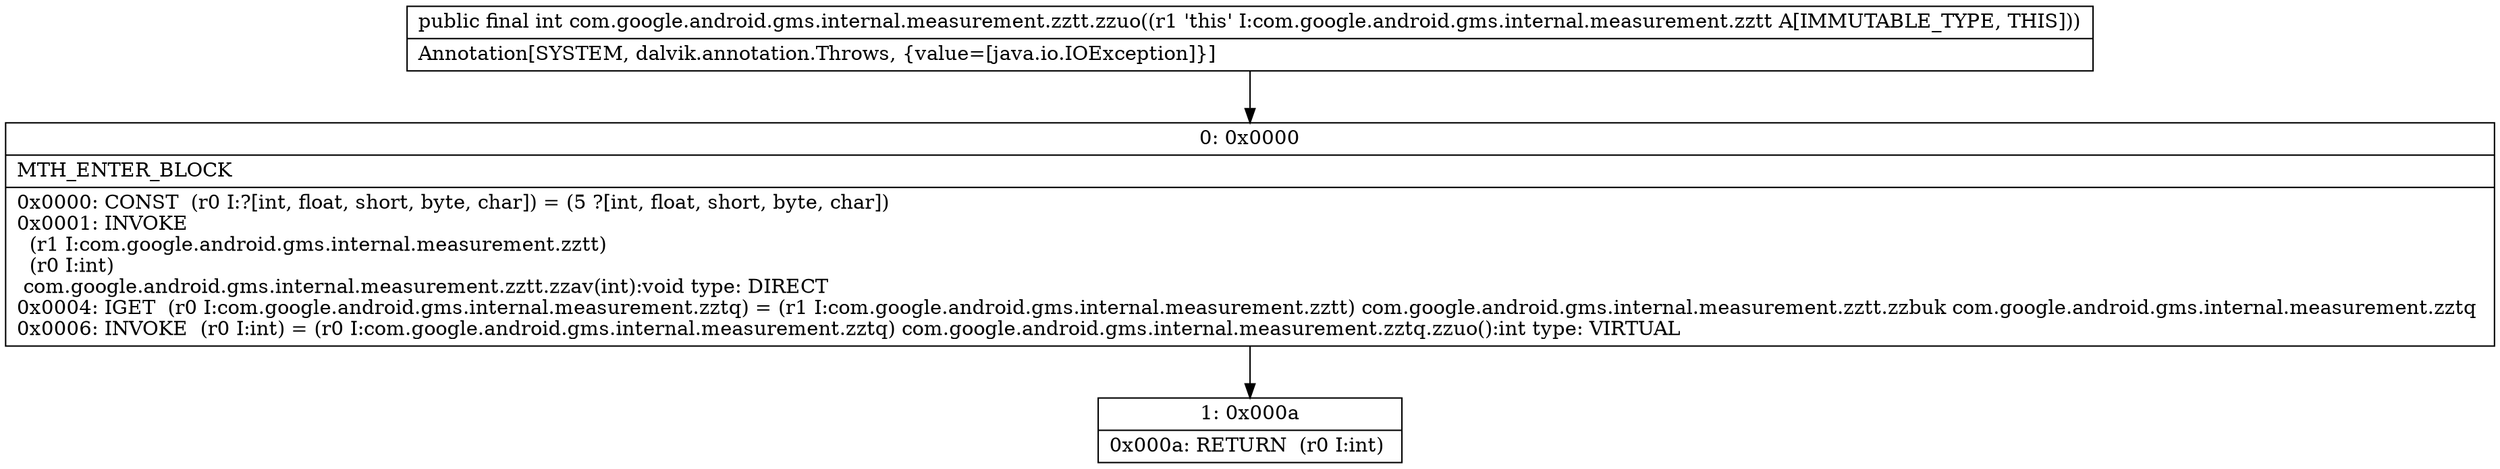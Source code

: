 digraph "CFG forcom.google.android.gms.internal.measurement.zztt.zzuo()I" {
Node_0 [shape=record,label="{0\:\ 0x0000|MTH_ENTER_BLOCK\l|0x0000: CONST  (r0 I:?[int, float, short, byte, char]) = (5 ?[int, float, short, byte, char]) \l0x0001: INVOKE  \l  (r1 I:com.google.android.gms.internal.measurement.zztt)\l  (r0 I:int)\l com.google.android.gms.internal.measurement.zztt.zzav(int):void type: DIRECT \l0x0004: IGET  (r0 I:com.google.android.gms.internal.measurement.zztq) = (r1 I:com.google.android.gms.internal.measurement.zztt) com.google.android.gms.internal.measurement.zztt.zzbuk com.google.android.gms.internal.measurement.zztq \l0x0006: INVOKE  (r0 I:int) = (r0 I:com.google.android.gms.internal.measurement.zztq) com.google.android.gms.internal.measurement.zztq.zzuo():int type: VIRTUAL \l}"];
Node_1 [shape=record,label="{1\:\ 0x000a|0x000a: RETURN  (r0 I:int) \l}"];
MethodNode[shape=record,label="{public final int com.google.android.gms.internal.measurement.zztt.zzuo((r1 'this' I:com.google.android.gms.internal.measurement.zztt A[IMMUTABLE_TYPE, THIS]))  | Annotation[SYSTEM, dalvik.annotation.Throws, \{value=[java.io.IOException]\}]\l}"];
MethodNode -> Node_0;
Node_0 -> Node_1;
}

